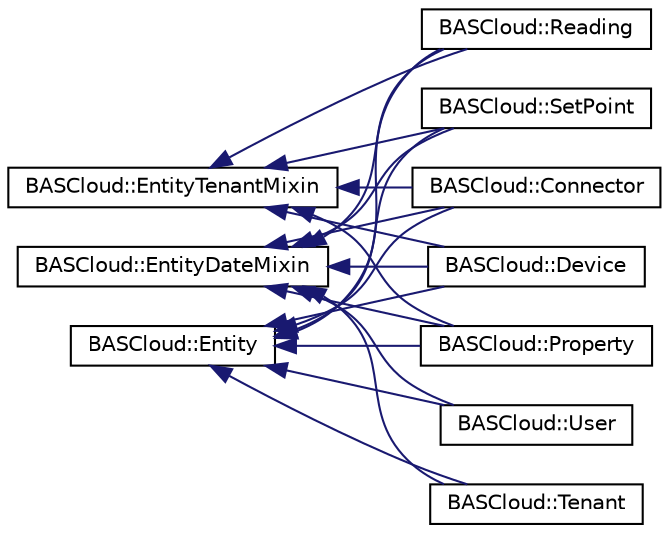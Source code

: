 digraph "Graphical Class Hierarchy"
{
 // LATEX_PDF_SIZE
  edge [fontname="Helvetica",fontsize="10",labelfontname="Helvetica",labelfontsize="10"];
  node [fontname="Helvetica",fontsize="10",shape=record];
  rankdir="LR";
  Node22 [label="BASCloud::Entity",height=0.2,width=0.4,color="black", fillcolor="white", style="filled",URL="$classBASCloud_1_1Entity.html",tooltip="Base class modeling a BASCloud entity."];
  Node22 -> Node1 [dir="back",color="midnightblue",fontsize="10",style="solid",fontname="Helvetica"];
  Node1 [label="BASCloud::Connector",height=0.2,width=0.4,color="black", fillcolor="white", style="filled",URL="$classBASCloud_1_1Connector.html",tooltip="A Connector entity represents a BASCloud Connector in a property/building."];
  Node22 -> Node2 [dir="back",color="midnightblue",fontsize="10",style="solid",fontname="Helvetica"];
  Node2 [label="BASCloud::Device",height=0.2,width=0.4,color="black", fillcolor="white", style="filled",URL="$classBASCloud_1_1Device.html",tooltip="A device entity represents a sensor or actor in a property/building."];
  Node22 -> Node3 [dir="back",color="midnightblue",fontsize="10",style="solid",fontname="Helvetica"];
  Node3 [label="BASCloud::Property",height=0.2,width=0.4,color="black", fillcolor="white", style="filled",URL="$classBASCloud_1_1Property.html",tooltip="A Property entity represents a building or location in the BASCloud."];
  Node22 -> Node4 [dir="back",color="midnightblue",fontsize="10",style="solid",fontname="Helvetica"];
  Node4 [label="BASCloud::Reading",height=0.2,width=0.4,color="black", fillcolor="white", style="filled",URL="$classBASCloud_1_1Reading.html",tooltip="A Reading entity represents a reading from a sensor or actor (Device) in a building (Property)."];
  Node22 -> Node5 [dir="back",color="midnightblue",fontsize="10",style="solid",fontname="Helvetica"];
  Node5 [label="BASCloud::SetPoint",height=0.2,width=0.4,color="black", fillcolor="white", style="filled",URL="$classBASCloud_1_1SetPoint.html",tooltip="A SetPoint entity represents a future set point for a sensor or actor (Device) in a building (Propert..."];
  Node22 -> Node19 [dir="back",color="midnightblue",fontsize="10",style="solid",fontname="Helvetica"];
  Node19 [label="BASCloud::Tenant",height=0.2,width=0.4,color="black", fillcolor="white", style="filled",URL="$classBASCloud_1_1Tenant.html",tooltip="A Tenant entity represents a customer/tenant in the BASCloud."];
  Node22 -> Node20 [dir="back",color="midnightblue",fontsize="10",style="solid",fontname="Helvetica"];
  Node20 [label="BASCloud::User",height=0.2,width=0.4,color="black", fillcolor="white", style="filled",URL="$classBASCloud_1_1User.html",tooltip="A User entity represents a API user of the BASCloud."];
  Node18 [label="BASCloud::EntityDateMixin",height=0.2,width=0.4,color="black", fillcolor="white", style="filled",URL="$classBASCloud_1_1EntityDateMixin.html",tooltip="Mixin class that adds datetime functionality and attributes."];
  Node18 -> Node1 [dir="back",color="midnightblue",fontsize="10",style="solid",fontname="Helvetica"];
  Node18 -> Node2 [dir="back",color="midnightblue",fontsize="10",style="solid",fontname="Helvetica"];
  Node18 -> Node3 [dir="back",color="midnightblue",fontsize="10",style="solid",fontname="Helvetica"];
  Node18 -> Node4 [dir="back",color="midnightblue",fontsize="10",style="solid",fontname="Helvetica"];
  Node18 -> Node5 [dir="back",color="midnightblue",fontsize="10",style="solid",fontname="Helvetica"];
  Node18 -> Node19 [dir="back",color="midnightblue",fontsize="10",style="solid",fontname="Helvetica"];
  Node18 -> Node20 [dir="back",color="midnightblue",fontsize="10",style="solid",fontname="Helvetica"];
  Node0 [label="BASCloud::EntityTenantMixin",height=0.2,width=0.4,color="black", fillcolor="white", style="filled",URL="$classBASCloud_1_1EntityTenantMixin.html",tooltip="Mixin class that adds functionality and attributes to associate a Tenant to a Entity object."];
  Node0 -> Node1 [dir="back",color="midnightblue",fontsize="10",style="solid",fontname="Helvetica"];
  Node0 -> Node2 [dir="back",color="midnightblue",fontsize="10",style="solid",fontname="Helvetica"];
  Node0 -> Node3 [dir="back",color="midnightblue",fontsize="10",style="solid",fontname="Helvetica"];
  Node0 -> Node4 [dir="back",color="midnightblue",fontsize="10",style="solid",fontname="Helvetica"];
  Node0 -> Node5 [dir="back",color="midnightblue",fontsize="10",style="solid",fontname="Helvetica"];
}
